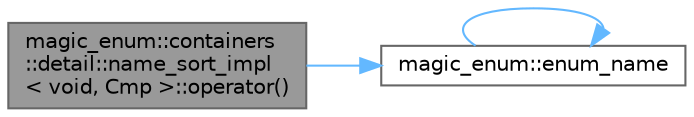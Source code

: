 digraph "magic_enum::containers::detail::name_sort_impl&lt; void, Cmp &gt;::operator()"
{
 // LATEX_PDF_SIZE
  bgcolor="transparent";
  edge [fontname=Helvetica,fontsize=10,labelfontname=Helvetica,labelfontsize=10];
  node [fontname=Helvetica,fontsize=10,shape=box,height=0.2,width=0.4];
  rankdir="LR";
  Node1 [id="Node000001",label="magic_enum::containers\l::detail::name_sort_impl\l\< void, Cmp \>::operator()",height=0.2,width=0.4,color="gray40", fillcolor="grey60", style="filled", fontcolor="black",tooltip=" "];
  Node1 -> Node2 [id="edge3_Node000001_Node000002",color="steelblue1",style="solid",tooltip=" "];
  Node2 [id="Node000002",label="magic_enum::enum_name",height=0.2,width=0.4,color="grey40", fillcolor="white", style="filled",URL="$namespacemagic__enum.html#a3b5bc602b74e241dc5ac1ac19fd523a8",tooltip=" "];
  Node2 -> Node2 [id="edge4_Node000002_Node000002",color="steelblue1",style="solid",tooltip=" "];
}
